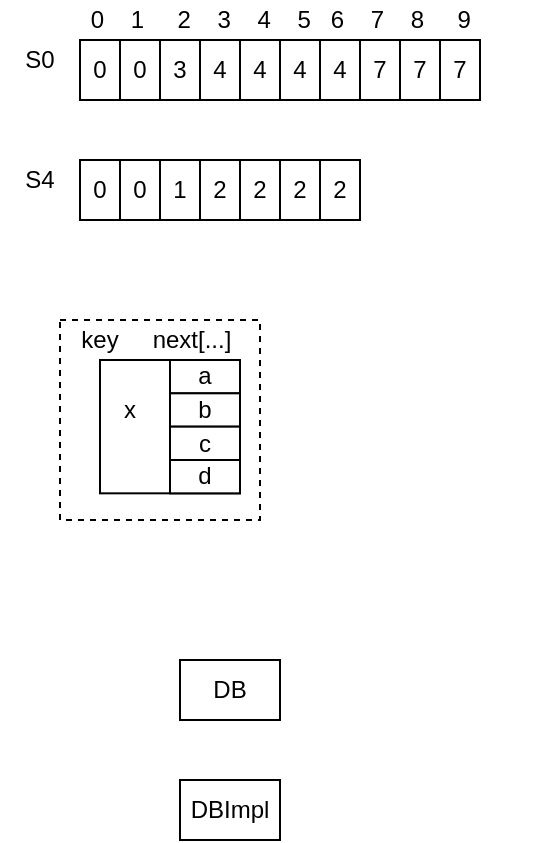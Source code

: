 <mxfile version="14.4.2" type="github">
  <diagram id="FbwLlwbWRH05Lewgxh2s" name="Page-1">
    <mxGraphModel dx="1373" dy="769" grid="1" gridSize="10" guides="1" tooltips="1" connect="1" arrows="1" fold="1" page="1" pageScale="1" pageWidth="850" pageHeight="1100" math="0" shadow="0">
      <root>
        <mxCell id="0" />
        <mxCell id="1" parent="0" />
        <mxCell id="JJRQ3spBi9KuivwHK7BW-1" value="0" style="rounded=0;whiteSpace=wrap;html=1;" parent="1" vertex="1">
          <mxGeometry x="170" y="70" width="20" height="30" as="geometry" />
        </mxCell>
        <mxCell id="JJRQ3spBi9KuivwHK7BW-2" value="0" style="rounded=0;whiteSpace=wrap;html=1;" parent="1" vertex="1">
          <mxGeometry x="190" y="70" width="20" height="30" as="geometry" />
        </mxCell>
        <mxCell id="JJRQ3spBi9KuivwHK7BW-3" value="3" style="rounded=0;whiteSpace=wrap;html=1;" parent="1" vertex="1">
          <mxGeometry x="210" y="70" width="20" height="30" as="geometry" />
        </mxCell>
        <mxCell id="JJRQ3spBi9KuivwHK7BW-4" value="4" style="rounded=0;whiteSpace=wrap;html=1;" parent="1" vertex="1">
          <mxGeometry x="230" y="70" width="20" height="30" as="geometry" />
        </mxCell>
        <mxCell id="JJRQ3spBi9KuivwHK7BW-5" value="4" style="rounded=0;whiteSpace=wrap;html=1;" parent="1" vertex="1">
          <mxGeometry x="250" y="70" width="20" height="30" as="geometry" />
        </mxCell>
        <mxCell id="JJRQ3spBi9KuivwHK7BW-6" value="4" style="rounded=0;whiteSpace=wrap;html=1;" parent="1" vertex="1">
          <mxGeometry x="270" y="70" width="20" height="30" as="geometry" />
        </mxCell>
        <mxCell id="JJRQ3spBi9KuivwHK7BW-7" value="4" style="rounded=0;whiteSpace=wrap;html=1;" parent="1" vertex="1">
          <mxGeometry x="290" y="70" width="20" height="30" as="geometry" />
        </mxCell>
        <mxCell id="JJRQ3spBi9KuivwHK7BW-8" value="7" style="rounded=0;whiteSpace=wrap;html=1;" parent="1" vertex="1">
          <mxGeometry x="310" y="70" width="20" height="30" as="geometry" />
        </mxCell>
        <mxCell id="JJRQ3spBi9KuivwHK7BW-9" value="7" style="rounded=0;whiteSpace=wrap;html=1;" parent="1" vertex="1">
          <mxGeometry x="330" y="70" width="20" height="30" as="geometry" />
        </mxCell>
        <mxCell id="JJRQ3spBi9KuivwHK7BW-10" value="7" style="rounded=0;whiteSpace=wrap;html=1;" parent="1" vertex="1">
          <mxGeometry x="350" y="70" width="20" height="30" as="geometry" />
        </mxCell>
        <mxCell id="JJRQ3spBi9KuivwHK7BW-11" value="0" style="rounded=0;whiteSpace=wrap;html=1;" parent="1" vertex="1">
          <mxGeometry x="170" y="130" width="20" height="30" as="geometry" />
        </mxCell>
        <mxCell id="JJRQ3spBi9KuivwHK7BW-12" value="0" style="rounded=0;whiteSpace=wrap;html=1;" parent="1" vertex="1">
          <mxGeometry x="190" y="130" width="20" height="30" as="geometry" />
        </mxCell>
        <mxCell id="JJRQ3spBi9KuivwHK7BW-13" value="1" style="rounded=0;whiteSpace=wrap;html=1;" parent="1" vertex="1">
          <mxGeometry x="210" y="130" width="20" height="30" as="geometry" />
        </mxCell>
        <mxCell id="JJRQ3spBi9KuivwHK7BW-14" value="2" style="rounded=0;whiteSpace=wrap;html=1;" parent="1" vertex="1">
          <mxGeometry x="230" y="130" width="20" height="30" as="geometry" />
        </mxCell>
        <mxCell id="JJRQ3spBi9KuivwHK7BW-15" value="2" style="rounded=0;whiteSpace=wrap;html=1;" parent="1" vertex="1">
          <mxGeometry x="250" y="130" width="20" height="30" as="geometry" />
        </mxCell>
        <mxCell id="JJRQ3spBi9KuivwHK7BW-16" value="&amp;nbsp;0&amp;nbsp; &amp;nbsp; 1&amp;nbsp; &amp;nbsp; &amp;nbsp;2&amp;nbsp; &amp;nbsp; 3&amp;nbsp; &amp;nbsp; 4&amp;nbsp; &amp;nbsp; 5&amp;nbsp; &amp;nbsp;6&amp;nbsp; &amp;nbsp; 7&amp;nbsp; &amp;nbsp; 8&amp;nbsp; &amp;nbsp; &amp;nbsp;9" style="text;html=1;strokeColor=none;fillColor=none;align=left;verticalAlign=middle;whiteSpace=wrap;rounded=0;" parent="1" vertex="1">
          <mxGeometry x="170" y="50" width="233" height="20" as="geometry" />
        </mxCell>
        <mxCell id="JJRQ3spBi9KuivwHK7BW-19" value="2" style="rounded=0;whiteSpace=wrap;html=1;" parent="1" vertex="1">
          <mxGeometry x="270" y="130" width="20" height="30" as="geometry" />
        </mxCell>
        <mxCell id="JJRQ3spBi9KuivwHK7BW-20" value="2" style="rounded=0;whiteSpace=wrap;html=1;" parent="1" vertex="1">
          <mxGeometry x="290" y="130" width="20" height="30" as="geometry" />
        </mxCell>
        <mxCell id="JJRQ3spBi9KuivwHK7BW-21" value="S0" style="text;html=1;strokeColor=none;fillColor=none;align=center;verticalAlign=middle;whiteSpace=wrap;rounded=0;" parent="1" vertex="1">
          <mxGeometry x="130" y="70" width="40" height="20" as="geometry" />
        </mxCell>
        <mxCell id="JJRQ3spBi9KuivwHK7BW-22" value="S4" style="text;html=1;strokeColor=none;fillColor=none;align=center;verticalAlign=middle;whiteSpace=wrap;rounded=0;" parent="1" vertex="1">
          <mxGeometry x="130" y="130" width="40" height="20" as="geometry" />
        </mxCell>
        <mxCell id="A2IB_tkcsXlLNOzob3Ax-12" value="" style="group" parent="1" vertex="1" connectable="0">
          <mxGeometry x="160" y="210" width="130" height="120" as="geometry" />
        </mxCell>
        <mxCell id="A2IB_tkcsXlLNOzob3Ax-7" value="" style="group" parent="A2IB_tkcsXlLNOzob3Ax-12" vertex="1" connectable="0">
          <mxGeometry x="20" y="20" width="110" height="100" as="geometry" />
        </mxCell>
        <mxCell id="A2IB_tkcsXlLNOzob3Ax-11" value="" style="rounded=0;whiteSpace=wrap;html=1;dashed=1;" parent="A2IB_tkcsXlLNOzob3Ax-7" vertex="1">
          <mxGeometry x="-20" y="-20" width="100" height="100" as="geometry" />
        </mxCell>
        <mxCell id="A2IB_tkcsXlLNOzob3Ax-2" value="" style="rounded=0;whiteSpace=wrap;html=1;" parent="A2IB_tkcsXlLNOzob3Ax-7" vertex="1">
          <mxGeometry width="70" height="66.667" as="geometry" />
        </mxCell>
        <mxCell id="A2IB_tkcsXlLNOzob3Ax-3" value="a" style="rounded=0;whiteSpace=wrap;html=1;" parent="A2IB_tkcsXlLNOzob3Ax-7" vertex="1">
          <mxGeometry x="35" width="35" height="16.667" as="geometry" />
        </mxCell>
        <mxCell id="A2IB_tkcsXlLNOzob3Ax-4" value="b" style="rounded=0;whiteSpace=wrap;html=1;" parent="A2IB_tkcsXlLNOzob3Ax-7" vertex="1">
          <mxGeometry x="35" y="16.667" width="35" height="16.667" as="geometry" />
        </mxCell>
        <mxCell id="A2IB_tkcsXlLNOzob3Ax-5" value="c" style="rounded=0;whiteSpace=wrap;html=1;" parent="A2IB_tkcsXlLNOzob3Ax-7" vertex="1">
          <mxGeometry x="35" y="33.333" width="35" height="16.667" as="geometry" />
        </mxCell>
        <mxCell id="A2IB_tkcsXlLNOzob3Ax-6" value="d" style="rounded=0;whiteSpace=wrap;html=1;" parent="A2IB_tkcsXlLNOzob3Ax-7" vertex="1">
          <mxGeometry x="35" y="50" width="35" height="16.667" as="geometry" />
        </mxCell>
        <mxCell id="A2IB_tkcsXlLNOzob3Ax-15" value="x" style="text;html=1;strokeColor=none;fillColor=none;align=center;verticalAlign=middle;whiteSpace=wrap;rounded=0;dashed=1;" parent="A2IB_tkcsXlLNOzob3Ax-7" vertex="1">
          <mxGeometry x="-5" y="15" width="40" height="20" as="geometry" />
        </mxCell>
        <mxCell id="A2IB_tkcsXlLNOzob3Ax-9" value="next[...]" style="text;html=1;strokeColor=none;fillColor=none;align=center;verticalAlign=middle;whiteSpace=wrap;rounded=0;" parent="A2IB_tkcsXlLNOzob3Ax-12" vertex="1">
          <mxGeometry x="46" width="40" height="20" as="geometry" />
        </mxCell>
        <mxCell id="A2IB_tkcsXlLNOzob3Ax-8" value="key" style="text;html=1;strokeColor=none;fillColor=none;align=center;verticalAlign=middle;whiteSpace=wrap;rounded=0;" parent="A2IB_tkcsXlLNOzob3Ax-12" vertex="1">
          <mxGeometry width="40" height="20" as="geometry" />
        </mxCell>
        <mxCell id="HcVUrXkage0CEE2Wqh88-1" value="DBImpl" style="text;html=1;fillColor=none;align=center;verticalAlign=middle;whiteSpace=wrap;rounded=0;strokeColor=#000000;" vertex="1" parent="1">
          <mxGeometry x="220" y="440" width="50" height="30" as="geometry" />
        </mxCell>
        <mxCell id="HcVUrXkage0CEE2Wqh88-2" value="DB" style="text;html=1;fillColor=none;align=center;verticalAlign=middle;whiteSpace=wrap;rounded=0;strokeColor=#000000;" vertex="1" parent="1">
          <mxGeometry x="220" y="380" width="50" height="30" as="geometry" />
        </mxCell>
      </root>
    </mxGraphModel>
  </diagram>
</mxfile>
